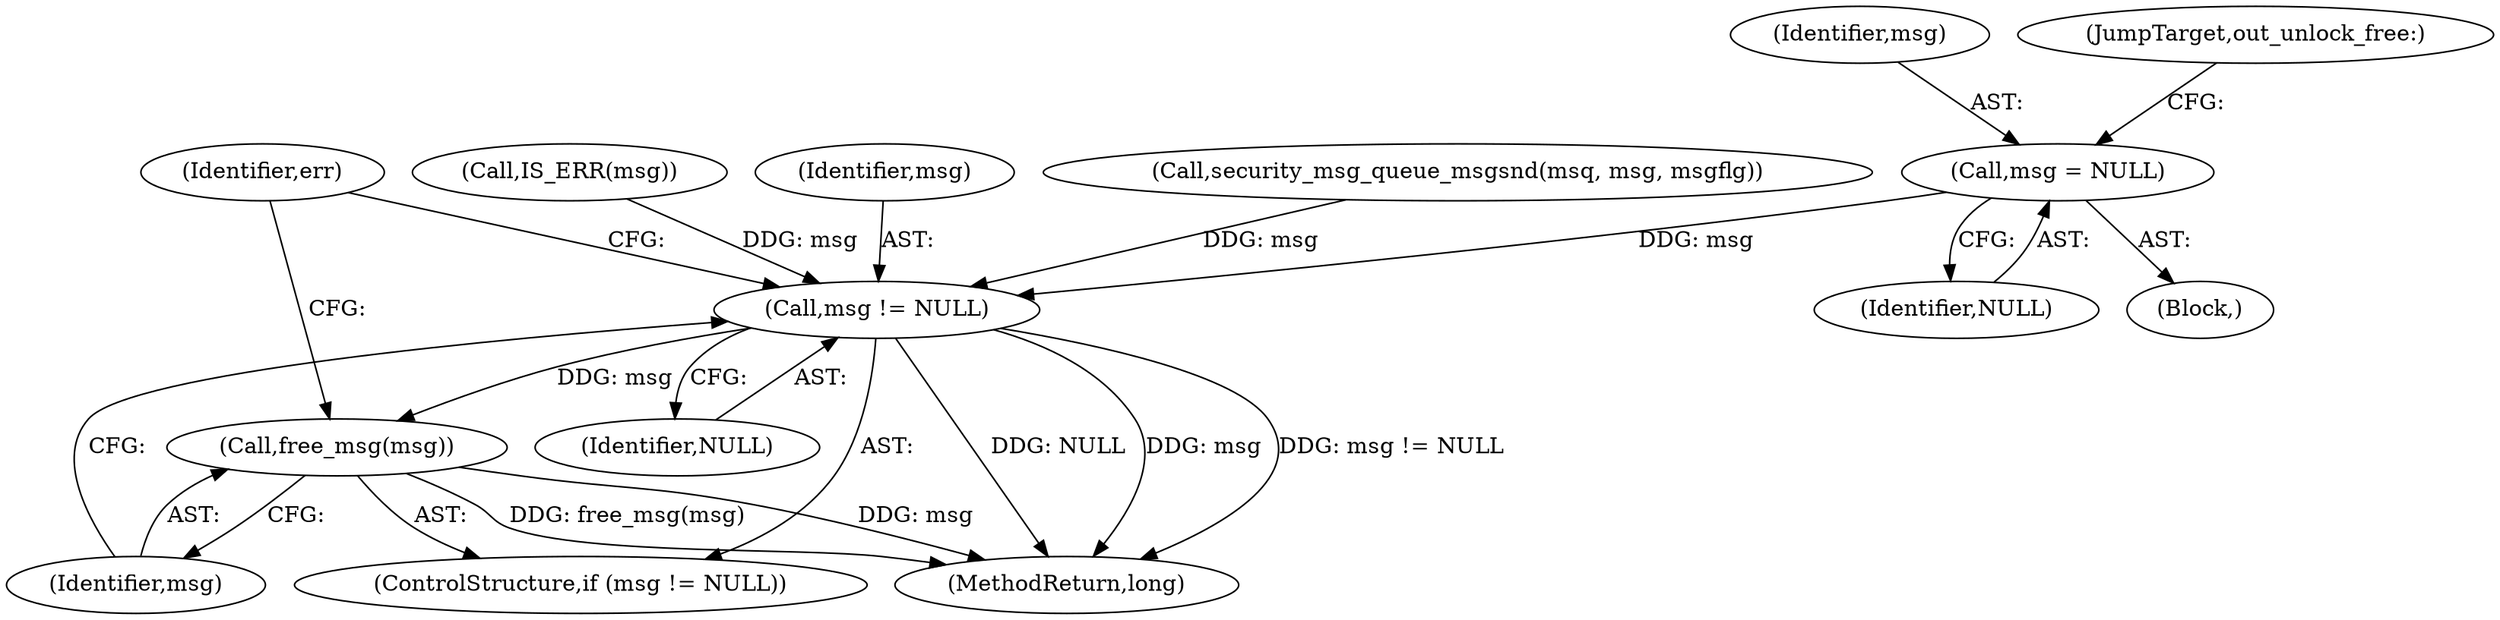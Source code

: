digraph "0_linux_6062a8dc0517bce23e3c2f7d2fea5e22411269a3@pointer" {
"1000335" [label="(Call,msg = NULL)"];
"1000343" [label="(Call,msg != NULL)"];
"1000346" [label="(Call,free_msg(msg))"];
"1000342" [label="(ControlStructure,if (msg != NULL))"];
"1000343" [label="(Call,msg != NULL)"];
"1000152" [label="(Call,IS_ERR(msg))"];
"1000344" [label="(Identifier,msg)"];
"1000349" [label="(Identifier,err)"];
"1000336" [label="(Identifier,msg)"];
"1000345" [label="(Identifier,NULL)"];
"1000199" [label="(Call,security_msg_queue_msgsnd(msq, msg, msgflg))"];
"1000337" [label="(Identifier,NULL)"];
"1000335" [label="(Call,msg = NULL)"];
"1000108" [label="(Block,)"];
"1000347" [label="(Identifier,msg)"];
"1000346" [label="(Call,free_msg(msg))"];
"1000350" [label="(MethodReturn,long)"];
"1000338" [label="(JumpTarget,out_unlock_free:)"];
"1000335" -> "1000108"  [label="AST: "];
"1000335" -> "1000337"  [label="CFG: "];
"1000336" -> "1000335"  [label="AST: "];
"1000337" -> "1000335"  [label="AST: "];
"1000338" -> "1000335"  [label="CFG: "];
"1000335" -> "1000343"  [label="DDG: msg"];
"1000343" -> "1000342"  [label="AST: "];
"1000343" -> "1000345"  [label="CFG: "];
"1000344" -> "1000343"  [label="AST: "];
"1000345" -> "1000343"  [label="AST: "];
"1000347" -> "1000343"  [label="CFG: "];
"1000349" -> "1000343"  [label="CFG: "];
"1000343" -> "1000350"  [label="DDG: msg"];
"1000343" -> "1000350"  [label="DDG: msg != NULL"];
"1000343" -> "1000350"  [label="DDG: NULL"];
"1000152" -> "1000343"  [label="DDG: msg"];
"1000199" -> "1000343"  [label="DDG: msg"];
"1000343" -> "1000346"  [label="DDG: msg"];
"1000346" -> "1000342"  [label="AST: "];
"1000346" -> "1000347"  [label="CFG: "];
"1000347" -> "1000346"  [label="AST: "];
"1000349" -> "1000346"  [label="CFG: "];
"1000346" -> "1000350"  [label="DDG: msg"];
"1000346" -> "1000350"  [label="DDG: free_msg(msg)"];
}
